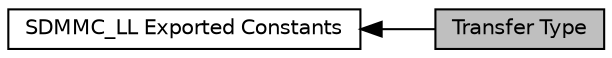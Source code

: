 digraph "Transfer Type"
{
  edge [fontname="Helvetica",fontsize="10",labelfontname="Helvetica",labelfontsize="10"];
  node [fontname="Helvetica",fontsize="10",shape=record];
  rankdir=LR;
  Node1 [label="SDMMC_LL Exported Constants",height=0.2,width=0.4,color="black", fillcolor="white", style="filled",URL="$group___s_d_m_m_c___l_l___exported___constants.html"];
  Node0 [label="Transfer Type",height=0.2,width=0.4,color="black", fillcolor="grey75", style="filled", fontcolor="black"];
  Node1->Node0 [shape=plaintext, dir="back", style="solid"];
}
